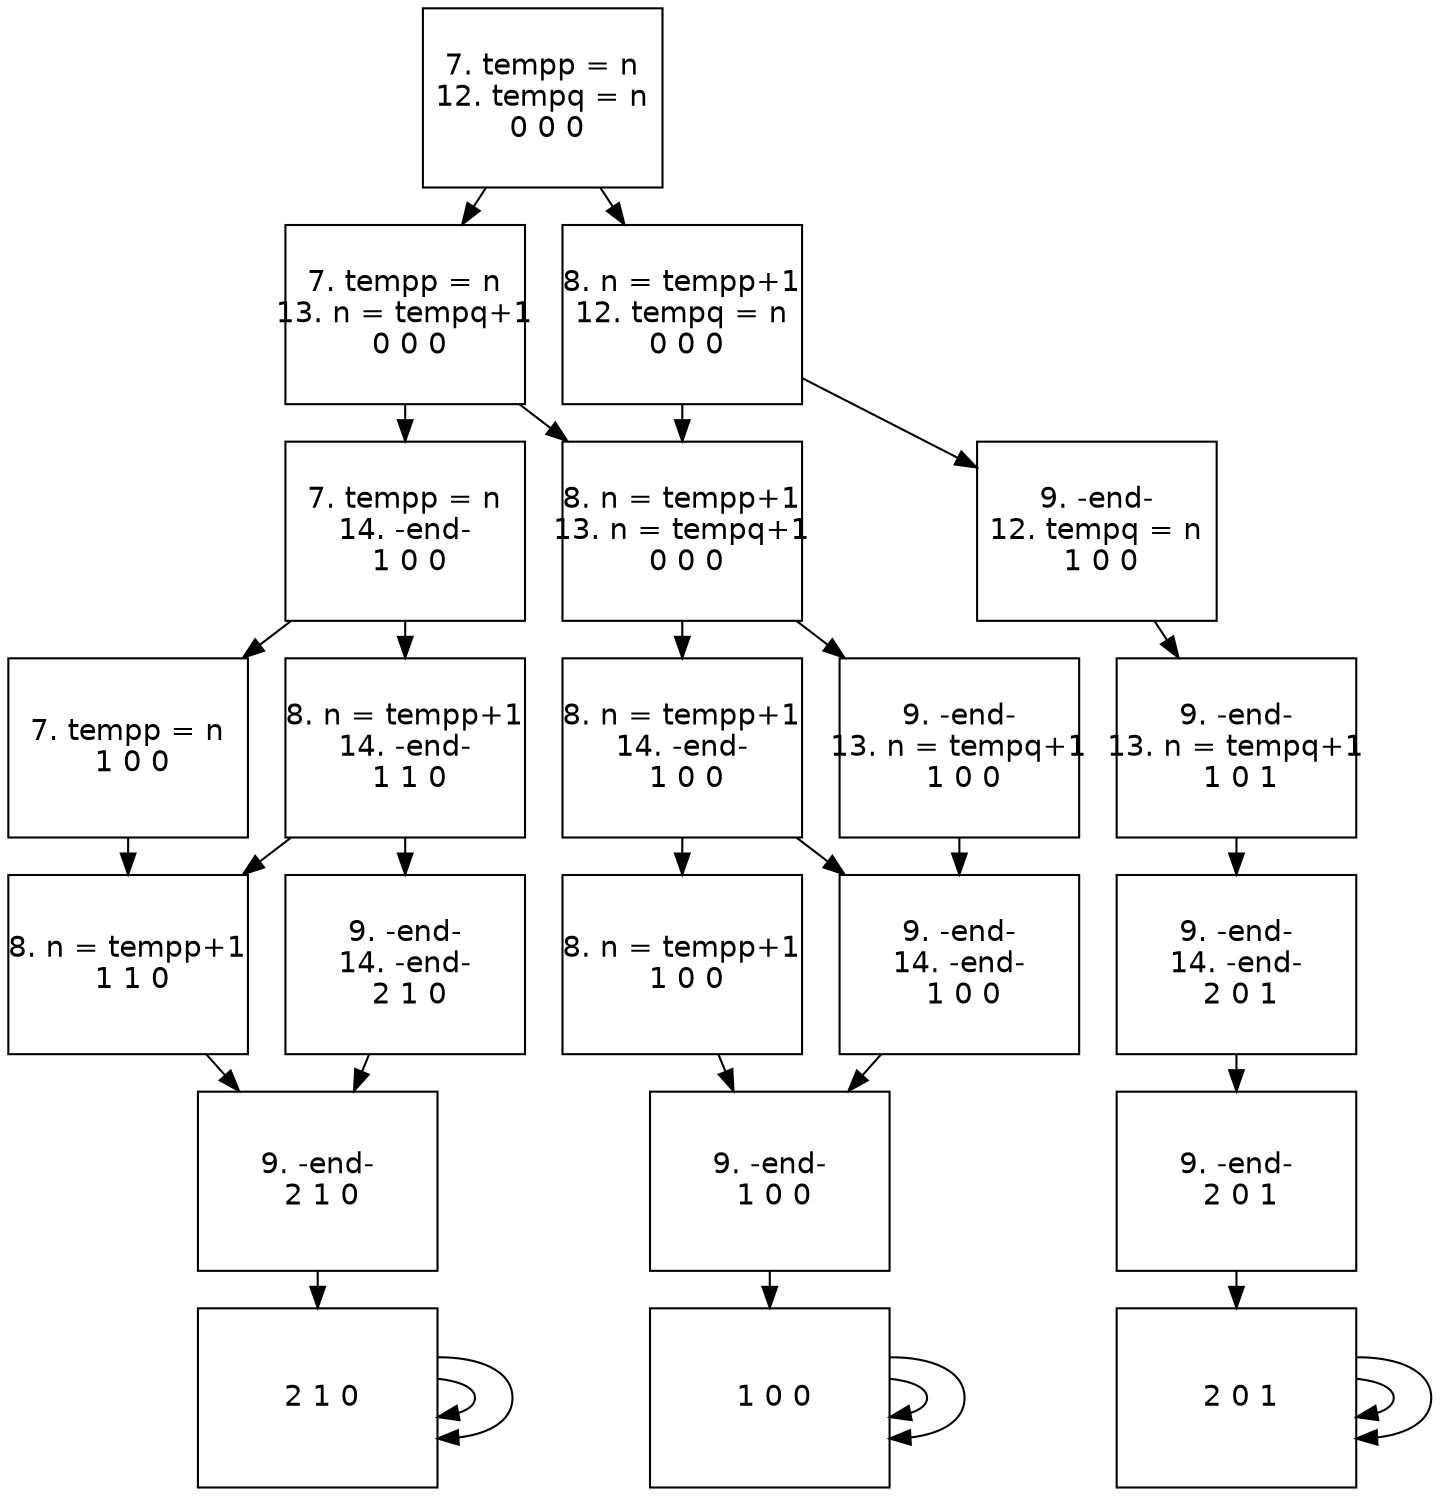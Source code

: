 digraph "/home/mvinni/o/jspin411/tmp_t/counttwo" {
	graph [size="16,12",ranksep=.25];
	node [shape=box,fontname=Helvetica,fontsize=14];
	node [width=1.6,height=1.2,fixedsize=true];
0 [label="7. tempp = n\n12. tempq = n\n 0 0 0"];
1 [label="7. tempp = n\n13. n = tempq+1\n 0 0 0"];
2 [label="7. tempp = n\n14. -end-\n 1 0 0"];
3 [label="7. tempp = n\n 1 0 0"];
4 [label="8. n = tempp+1\n 1 1 0"];
5 [label="9. -end-\n 2 1 0"];
6 [label=" 2 1 0"];
7 [label="8. n = tempp+1\n14. -end-\n 1 1 0"];
8 [label="9. -end-\n14. -end-\n 2 1 0"];
9 [label="8. n = tempp+1\n13. n = tempq+1\n 0 0 0"];
10 [label="8. n = tempp+1\n14. -end-\n 1 0 0"];
11 [label="8. n = tempp+1\n 1 0 0"];
12 [label="9. -end-\n 1 0 0"];
13 [label=" 1 0 0"];
14 [label="9. -end-\n14. -end-\n 1 0 0"];
15 [label="9. -end-\n13. n = tempq+1\n 1 0 0"];
16 [label="8. n = tempp+1\n12. tempq = n\n 0 0 0"];
17 [label="9. -end-\n12. tempq = n\n 1 0 0"];
18 [label="9. -end-\n13. n = tempq+1\n 1 0 1"];
19 [label="9. -end-\n14. -end-\n 2 0 1"];
20 [label="9. -end-\n 2 0 1"];
21 [label=" 2 0 1"];
0 -> 1;
1 -> 2;
2 -> 3;
3 -> 4;
4 -> 5;
5 -> 6;
6 -> 6;
6 -> 6;
2 -> 7;
7 -> 4;
7 -> 8;
8 -> 5;
1 -> 9;
9 -> 10;
10 -> 11;
11 -> 12;
12 -> 13;
13 -> 13;
13 -> 13;
10 -> 14;
14 -> 12;
9 -> 15;
15 -> 14;
0 -> 16;
16 -> 9;
16 -> 17;
17 -> 18;
18 -> 19;
19 -> 20;
20 -> 21;
21 -> 21;
21 -> 21;
}

